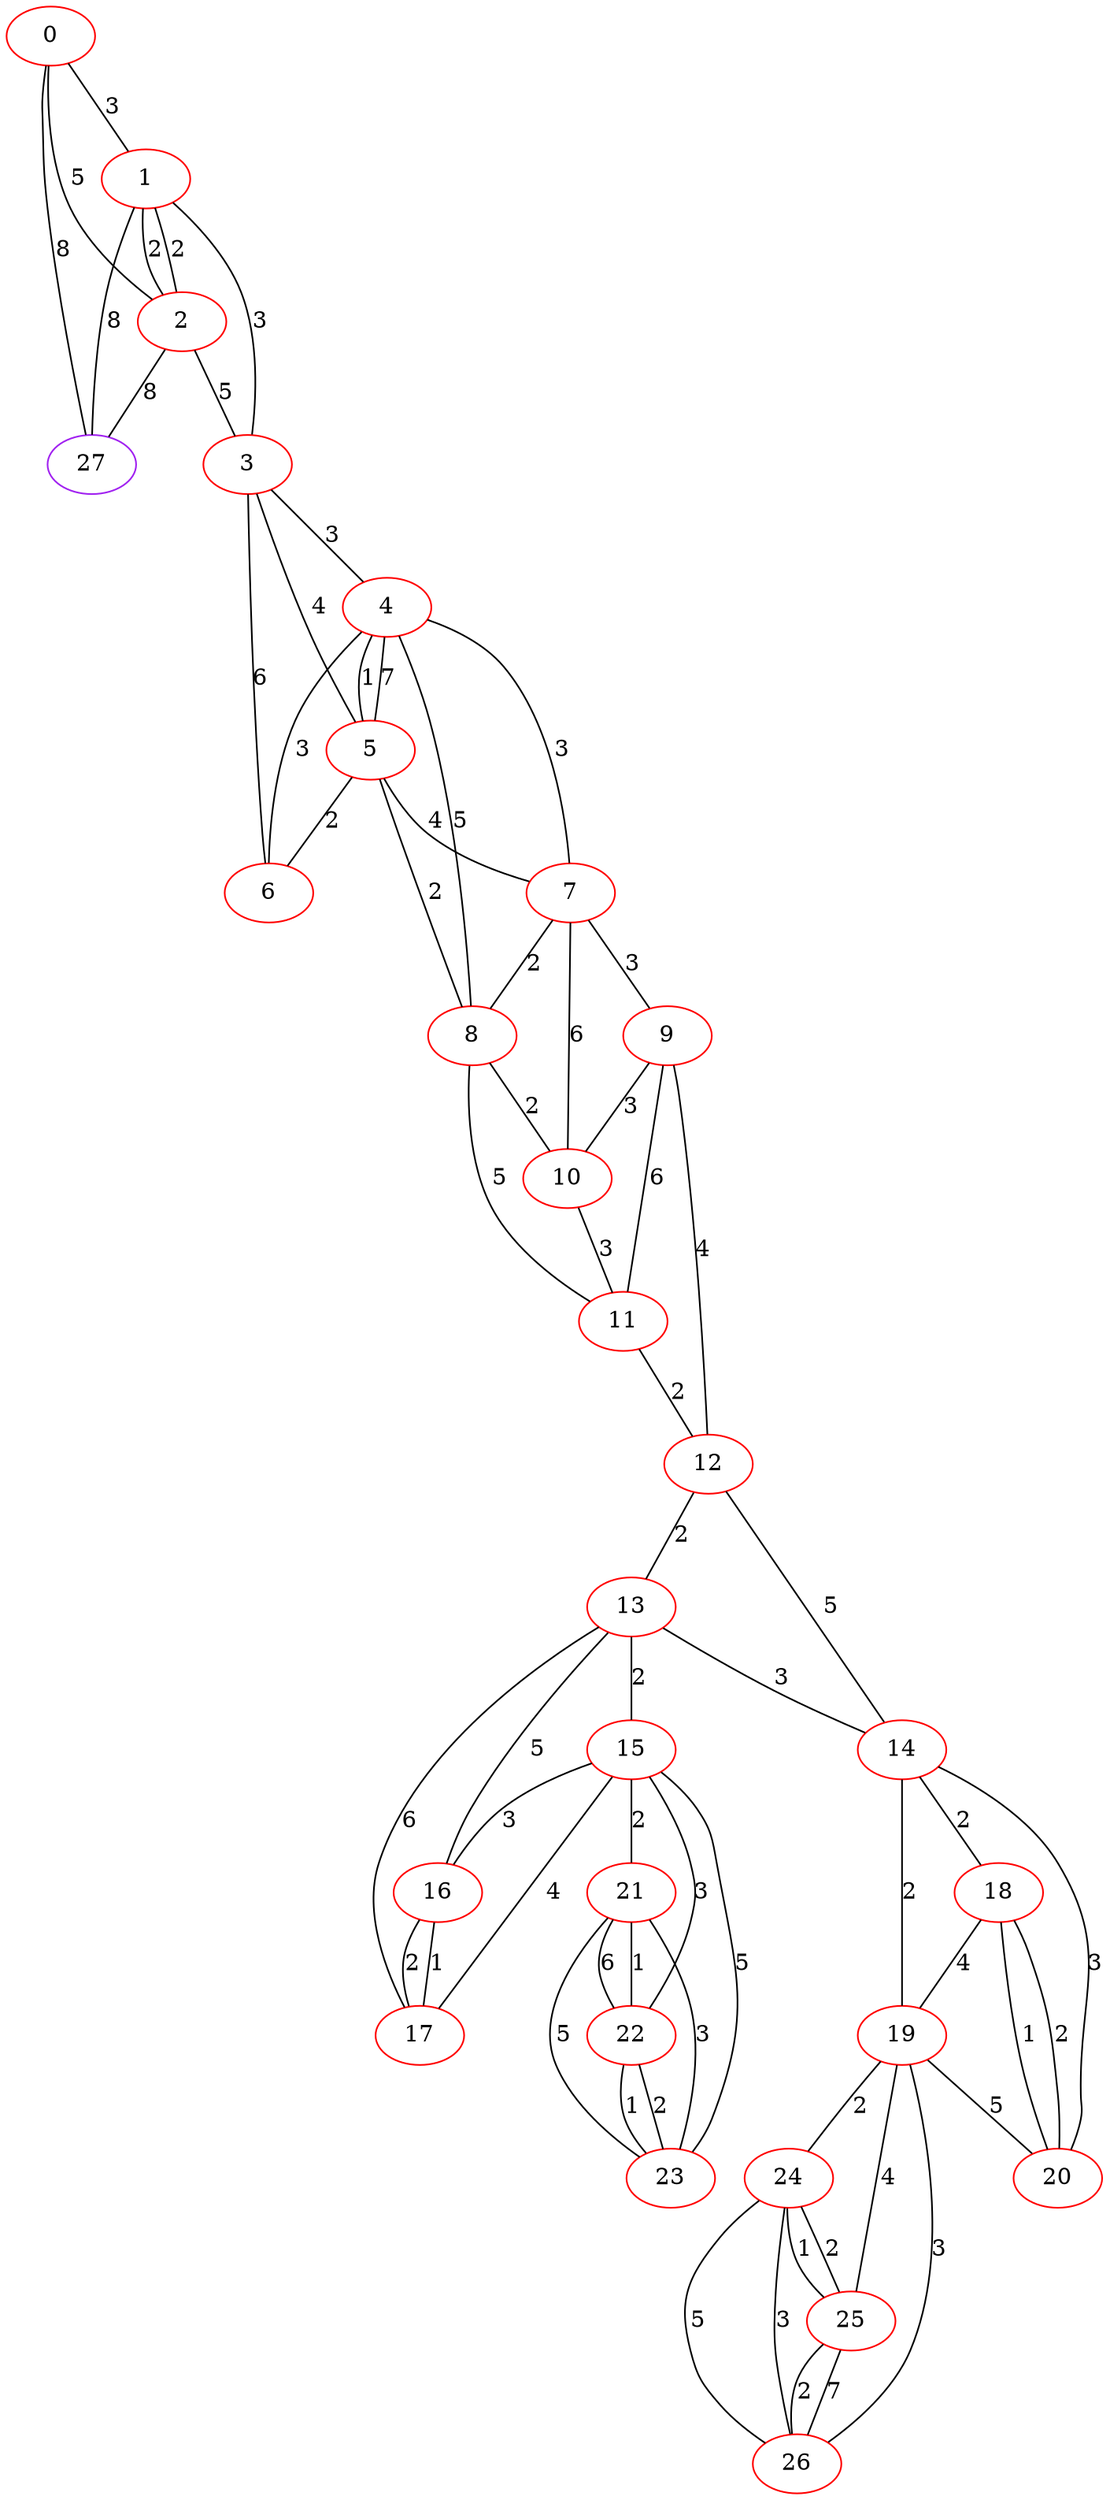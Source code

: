 graph "" {
0 [color=red, weight=1];
1 [color=red, weight=1];
2 [color=red, weight=1];
3 [color=red, weight=1];
4 [color=red, weight=1];
5 [color=red, weight=1];
6 [color=red, weight=1];
7 [color=red, weight=1];
8 [color=red, weight=1];
9 [color=red, weight=1];
10 [color=red, weight=1];
11 [color=red, weight=1];
12 [color=red, weight=1];
13 [color=red, weight=1];
14 [color=red, weight=1];
15 [color=red, weight=1];
16 [color=red, weight=1];
17 [color=red, weight=1];
18 [color=red, weight=1];
19 [color=red, weight=1];
20 [color=red, weight=1];
21 [color=red, weight=1];
22 [color=red, weight=1];
23 [color=red, weight=1];
24 [color=red, weight=1];
25 [color=red, weight=1];
26 [color=red, weight=1];
27 [color=purple, weight=4];
0 -- 1  [key=0, label=3];
0 -- 2  [key=0, label=5];
0 -- 27  [key=0, label=8];
1 -- 27  [key=0, label=8];
1 -- 2  [key=0, label=2];
1 -- 2  [key=1, label=2];
1 -- 3  [key=0, label=3];
2 -- 3  [key=0, label=5];
2 -- 27  [key=0, label=8];
3 -- 4  [key=0, label=3];
3 -- 5  [key=0, label=4];
3 -- 6  [key=0, label=6];
4 -- 8  [key=0, label=5];
4 -- 5  [key=0, label=7];
4 -- 5  [key=1, label=1];
4 -- 6  [key=0, label=3];
4 -- 7  [key=0, label=3];
5 -- 8  [key=0, label=2];
5 -- 6  [key=0, label=2];
5 -- 7  [key=0, label=4];
7 -- 8  [key=0, label=2];
7 -- 9  [key=0, label=3];
7 -- 10  [key=0, label=6];
8 -- 10  [key=0, label=2];
8 -- 11  [key=0, label=5];
9 -- 10  [key=0, label=3];
9 -- 11  [key=0, label=6];
9 -- 12  [key=0, label=4];
10 -- 11  [key=0, label=3];
11 -- 12  [key=0, label=2];
12 -- 13  [key=0, label=2];
12 -- 14  [key=0, label=5];
13 -- 16  [key=0, label=5];
13 -- 17  [key=0, label=6];
13 -- 14  [key=0, label=3];
13 -- 15  [key=0, label=2];
14 -- 20  [key=0, label=3];
14 -- 18  [key=0, label=2];
14 -- 19  [key=0, label=2];
15 -- 16  [key=0, label=3];
15 -- 17  [key=0, label=4];
15 -- 21  [key=0, label=2];
15 -- 22  [key=0, label=3];
15 -- 23  [key=0, label=5];
16 -- 17  [key=0, label=1];
16 -- 17  [key=1, label=2];
18 -- 19  [key=0, label=4];
18 -- 20  [key=0, label=2];
18 -- 20  [key=1, label=1];
19 -- 20  [key=0, label=5];
19 -- 24  [key=0, label=2];
19 -- 25  [key=0, label=4];
19 -- 26  [key=0, label=3];
21 -- 22  [key=0, label=6];
21 -- 22  [key=1, label=1];
21 -- 23  [key=0, label=5];
21 -- 23  [key=1, label=3];
22 -- 23  [key=0, label=1];
22 -- 23  [key=1, label=2];
24 -- 25  [key=0, label=2];
24 -- 25  [key=1, label=1];
24 -- 26  [key=0, label=5];
24 -- 26  [key=1, label=3];
25 -- 26  [key=0, label=7];
25 -- 26  [key=1, label=2];
}
